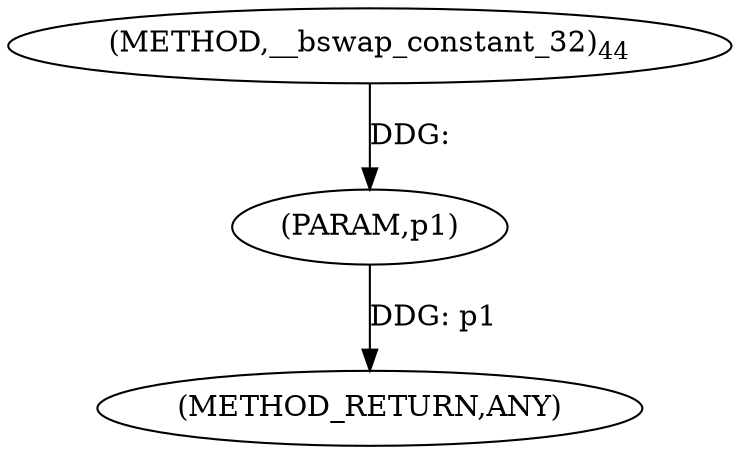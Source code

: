 digraph "__bswap_constant_32" {  
"100327" [label = <(METHOD,__bswap_constant_32)<SUB>44</SUB>> ]
"100329" [label = <(METHOD_RETURN,ANY)> ]
"100328" [label = <(PARAM,p1)> ]
  "100328" -> "100329"  [ label = "DDG: p1"] 
  "100327" -> "100328"  [ label = "DDG: "] 
}
